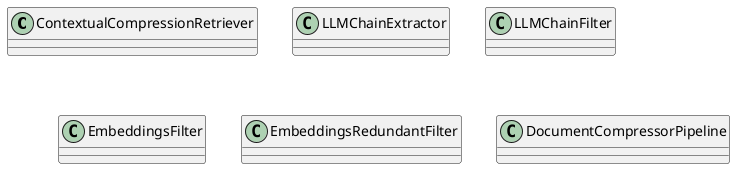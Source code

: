 @startuml

' https://api.python.langchain.com/en/latest/retrievers/langchain.retrievers.contextual_compression.ContextualCompressionRetriever.html
class ContextualCompressionRetriever{}

' langchain.retrievers.document_compressors.chain_extract.LLMChainExtractor
class LLMChainExtractor{}

' https://api.python.langchain.com/en/latest/retrievers/langchain.retrievers.document_compressors.chain_filter.LLMChainFilter.html
class LLMChainFilter{}

' https://api.python.langchain.com/en/latest/retrievers/langchain.retrievers.document_compressors.embeddings_filter.EmbeddingsFilter.html
class EmbeddingsFilter{}

' https://api.python.langchain.com/en/latest/document_transformers/langchain_community.document_transformers.embeddings_redundant_filter.EmbeddingsRedundantFilter.html
class EmbeddingsRedundantFilter{}

' https://api.python.langchain.com/en/latest/retrievers/langchain.retrievers.document_compressors.base.DocumentCompressorPipeline.html
class DocumentCompressorPipeline{}

@enduml